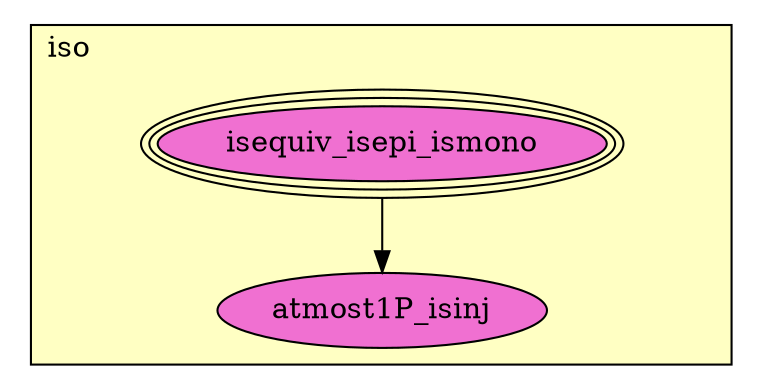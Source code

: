 digraph HoTT_HIT_iso {
  graph [ratio=0.5]
  node [style=filled]
iso_isequiv_isepi_ismono [label="isequiv_isepi_ismono", URL=<iso.html#isequiv_isepi_ismono>, peripheries=3, fillcolor="#F070D1"] ;
iso_atmost1P_isinj [label="atmost1P_isinj", URL=<iso.html#atmost1P_isinj>, fillcolor="#F070D1"] ;
  iso_isequiv_isepi_ismono -> iso_atmost1P_isinj [] ;
subgraph cluster_iso { label="iso"; fillcolor="#FFFFC3"; labeljust=l; style=filled 
iso_atmost1P_isinj; iso_isequiv_isepi_ismono; };
} /* END */
